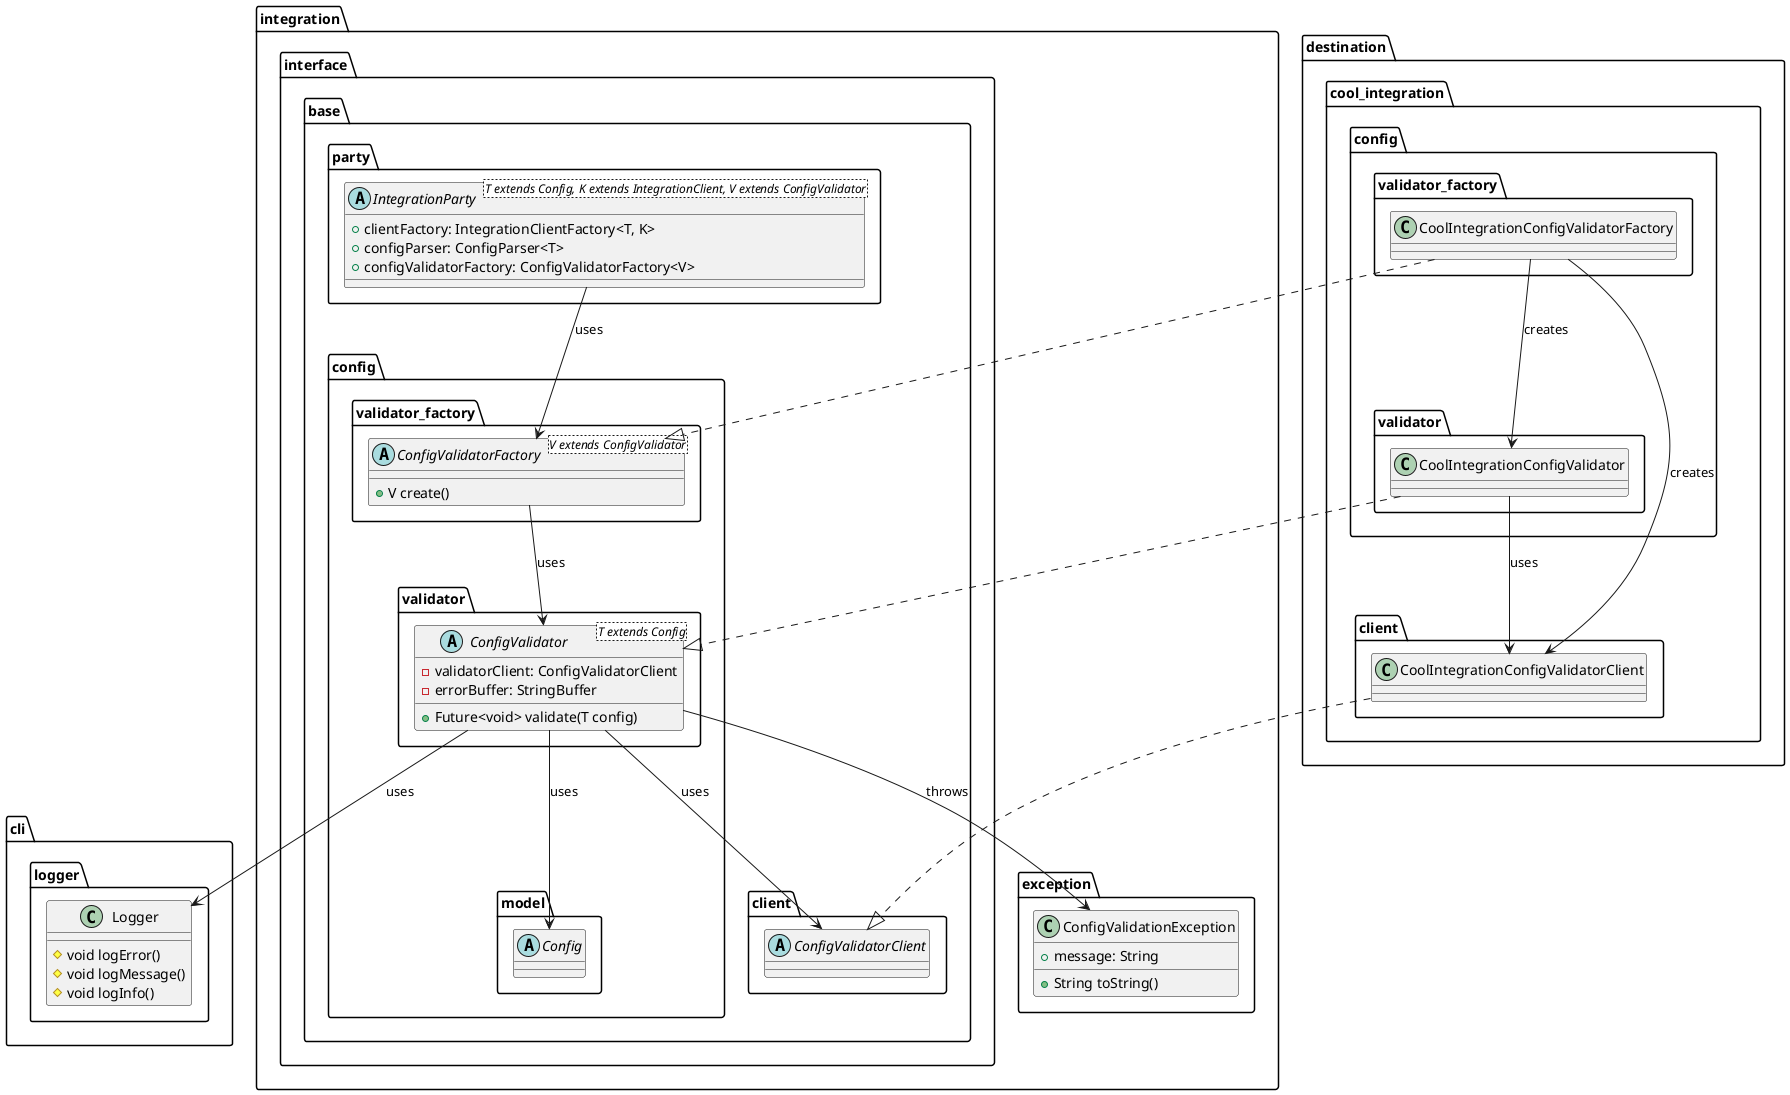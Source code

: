 @startuml ci_integrations_config_validator_class_diagram

    package integration {
        package interface.base {
            package party {
                abstract class IntegrationParty<T extends Config, K extends IntegrationClient, V extends ConfigValidator> {
                    + clientFactory: IntegrationClientFactory<T, K>
                    + configParser: ConfigParser<T>
                    + configValidatorFactory: ConfigValidatorFactory<V>
                }
            }

            package client {
                abstract class ConfigValidatorClient {}
            }

            package config {
                package model {
                    abstract class Config {}
                }

                package validator {
                    abstract class ConfigValidator<T extends Config> {
                        - validatorClient: ConfigValidatorClient
                        - errorBuffer: StringBuffer
                        + Future<void> validate(T config)
                    }
                }

                package validator_factory {
                    abstract class ConfigValidatorFactory<V extends ConfigValidator> {
                        + V create()
                    }
                }
            }
        }

        package exception {
            class ConfigValidationException {
                + message: String
                + String toString()
            }
        }

    }

    package destination.cool_integration {
        package config as cool_integration_config {
            package validator as cool_integration_validator {
                class CoolIntegrationConfigValidator {}
            }

            package validator_factory as cool_integration_validator_validator_factory {
                class CoolIntegrationConfigValidatorFactory {}
            }
        }

        package client as cool_integration_client {
            class CoolIntegrationConfigValidatorClient {}
        }
    }

    package cli.logger {
        class Logger {
            # void logError()
            # void logMessage()
            # void logInfo()
        }
    }

    IntegrationParty --> ConfigValidatorFactory : uses

    ConfigValidatorFactory --> ConfigValidator : uses

    ConfigValidator --> ConfigValidatorClient : uses
    ConfigValidator --> ConfigValidationException : throws
    ConfigValidator --> Logger : uses
    ConfigValidator --> Config : uses

    CoolIntegrationConfigValidator ..|> ConfigValidator
    CoolIntegrationConfigValidator --> CoolIntegrationConfigValidatorClient : uses
    CoolIntegrationConfigValidatorFactory ..|> ConfigValidatorFactory
    CoolIntegrationConfigValidatorFactory --> CoolIntegrationConfigValidator : creates
    CoolIntegrationConfigValidatorFactory --> CoolIntegrationConfigValidatorClient : creates
    CoolIntegrationConfigValidatorClient ..|> ConfigValidatorClient

@enduml

